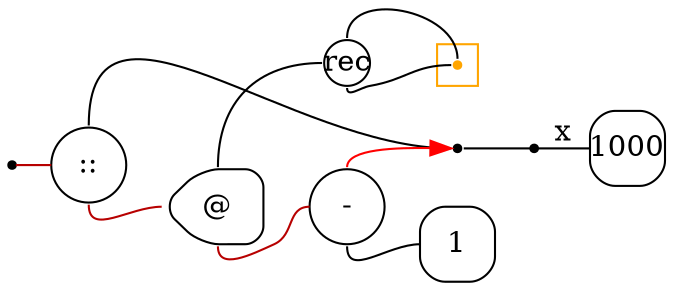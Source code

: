 digraph G {
  rankdir=LR;
  edge[arrowhead=none,arrowtail=none];
  node[fixedsize=true,shape=circle]
  size="12.133333333333333,4.987468750000001";
  labeldistance=0;
  nodesep=.175;
  ranksep=.175;

 nd1[shape=point];
 nd68[label="rec",tooltip="nd68-RecurGraph",style=rounded,width=.3,height=.3,color="#000000"];
   subgraph cluster_nd72 {
     graph[style=fill,color="orange"];ndcluster_nd72[tooltip="nd72",orientation=90,shape=point,color="orange"];
   };
   nd14[label="1000",tooltip="nd14-ConstGraph",style=rounded,orientation=90,shape=square,color="#000000"];
 nd42[label="::",tooltip="nd42-BinOpGraph",style=rounded,color="#000000"];
 nd45[label="@",tooltip="nd45-AppGraph",style=rounded,orientation=90,shape=house,color="#000000"];
 nd49[label="-",tooltip="nd49-BinOpGraph",style=rounded,color="#000000"];
   nd55[label="1",tooltip="nd55-ConstGraph",style=rounded,orientation=90,shape=square,color="#000000"];
 nd59[label=" ",tooltip="nd59-ContractGraph",style=rounded,orientation=90,shape=point];
 nd61[label=" ",tooltip="nd61-ContractGraph",style=rounded,orientation=90,shape=point];

  nd49->nd55[tailport=s,headport=w];
  nd45->nd68[tailport=n,headport=w];
  nd45->nd49[tailport=s,headport=w,color="#b70000",arrowhead=none,arrowtail=none];
  nd42->nd45[tailport=s,headport=w,color="#b70000",arrowhead=none,arrowtail=none];
  nd49->nd59[tailport=n,headport=w,color=red,arrowhead=normal];
  nd42->nd59[tailport=n,headport=w];
  nd1->nd42[label="",tailport=e,headport=w,color="#b70000",arrowhead=none,arrowtail=none];
  nd59->nd61[tailport=e,headport=w];
  nd61->nd14[label="x",tailport=e,headport=w];
  nd68->ndcluster_nd72[dir=back,headport=n,tailport=n];
  nd68->ndcluster_nd72[tailport=s,headport=w];
}